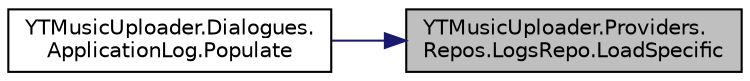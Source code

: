 digraph "YTMusicUploader.Providers.Repos.LogsRepo.LoadSpecific"
{
 // LATEX_PDF_SIZE
  edge [fontname="Helvetica",fontsize="10",labelfontname="Helvetica",labelfontsize="10"];
  node [fontname="Helvetica",fontsize="10",shape=record];
  rankdir="RL";
  Node1 [label="YTMusicUploader.Providers.\lRepos.LogsRepo.LoadSpecific",height=0.2,width=0.4,color="black", fillcolor="grey75", style="filled", fontcolor="black",tooltip="Loads specific logs from the databse"];
  Node1 -> Node2 [dir="back",color="midnightblue",fontsize="10",style="solid"];
  Node2 [label="YTMusicUploader.Dialogues.\lApplicationLog.Populate",height=0.2,width=0.4,color="black", fillcolor="white", style="filled",URL="$d5/dfb/class_y_t_music_uploader_1_1_dialogues_1_1_application_log.html#ab813c98ea2807a8d0fdc6e3b22d6d6a7",tooltip="Populates the DataGridView control with data."];
}
